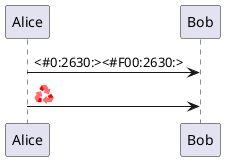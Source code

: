 {
  "sha1": "mncuxkcmje4rjdwxh122ougjnih0zvp",
  "insertion": {
    "when": "2024-06-03T18:59:35.445Z",
    "url": "https://gist.github.com/rxaviers/7360908",
    "user": "plantuml@gmail.com"
  }
}
@startuml
Alice -> Bob : <#0:2630:><#F00:2630:>
Alice -> Bob : <#F00:recycle:>
@enduml
